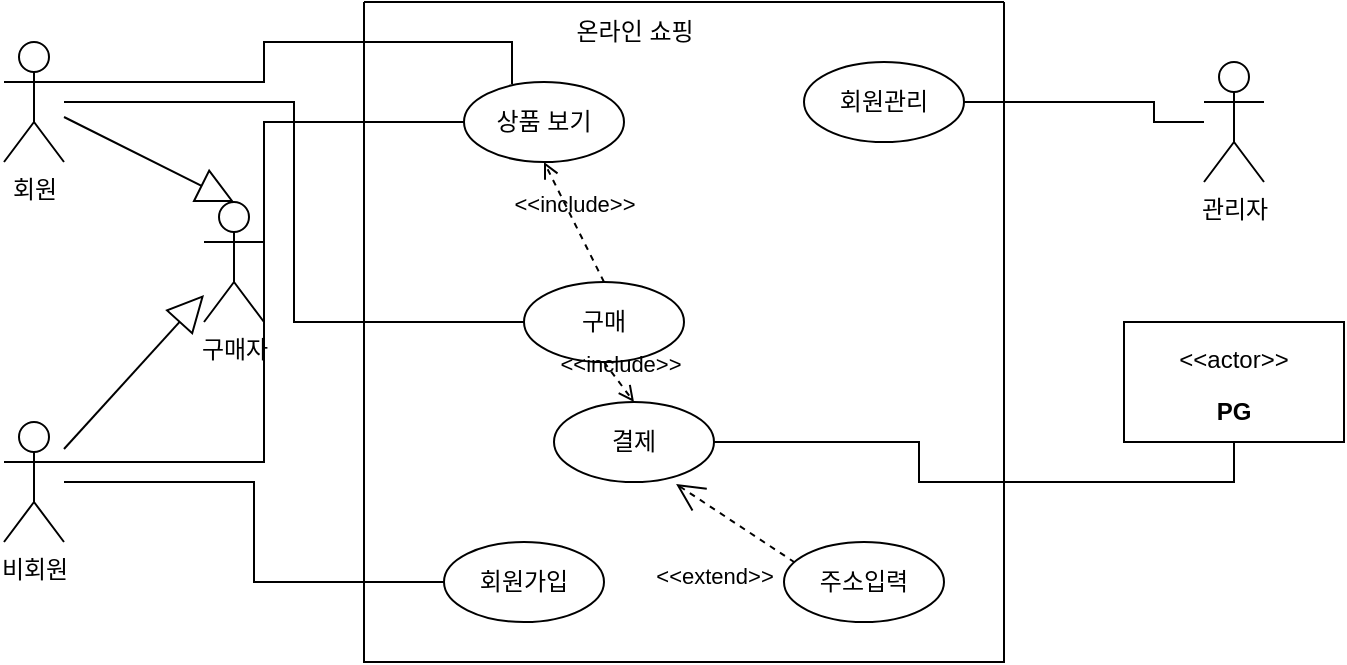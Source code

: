 <mxfile version="24.2.1" type="github">
  <diagram name="Page-1" id="tACjYJwBTR3cCrOr_bKR">
    <mxGraphModel dx="1602" dy="795" grid="1" gridSize="10" guides="1" tooltips="1" connect="1" arrows="1" fold="1" page="1" pageScale="1" pageWidth="850" pageHeight="1100" math="0" shadow="0">
      <root>
        <mxCell id="0" />
        <mxCell id="1" parent="0" />
        <mxCell id="cPz8cNLMORRyYwhykM51-1" value="" style="edgeStyle=orthogonalEdgeStyle;rounded=0;orthogonalLoop=1;jettySize=auto;html=1;curved=0;strokeColor=default;jumpStyle=none;strokeWidth=1;endArrow=none;endFill=0;exitX=1;exitY=0.5;exitDx=0;exitDy=0;entryX=0.5;entryY=1;entryDx=0;entryDy=0;" edge="1" parent="1" source="cPz8cNLMORRyYwhykM51-12" target="cPz8cNLMORRyYwhykM51-18">
          <mxGeometry relative="1" as="geometry">
            <mxPoint x="640" y="329.74" as="sourcePoint" />
            <mxPoint x="620" y="377" as="targetPoint" />
          </mxGeometry>
        </mxCell>
        <mxCell id="cPz8cNLMORRyYwhykM51-2" value="구매자" style="shape=umlActor;verticalLabelPosition=bottom;verticalAlign=top;html=1;outlineConnect=0;" vertex="1" parent="1">
          <mxGeometry x="190" y="280" width="30" height="60" as="geometry" />
        </mxCell>
        <mxCell id="cPz8cNLMORRyYwhykM51-4" value="회원" style="shape=umlActor;verticalLabelPosition=bottom;verticalAlign=top;html=1;outlineConnect=0;" vertex="1" parent="1">
          <mxGeometry x="90" y="200" width="30" height="60" as="geometry" />
        </mxCell>
        <mxCell id="cPz8cNLMORRyYwhykM51-5" value="비회원" style="shape=umlActor;verticalLabelPosition=bottom;verticalAlign=top;html=1;outlineConnect=0;" vertex="1" parent="1">
          <mxGeometry x="90" y="390" width="30" height="60" as="geometry" />
        </mxCell>
        <mxCell id="cPz8cNLMORRyYwhykM51-6" value="&lt;div&gt;관리자&lt;/div&gt;&lt;div&gt;&lt;br&gt;&lt;/div&gt;" style="shape=umlActor;verticalLabelPosition=bottom;verticalAlign=top;html=1;outlineConnect=0;" vertex="1" parent="1">
          <mxGeometry x="690" y="210" width="30" height="60" as="geometry" />
        </mxCell>
        <mxCell id="cPz8cNLMORRyYwhykM51-11" value="구매" style="ellipse;whiteSpace=wrap;html=1;" vertex="1" parent="1">
          <mxGeometry x="350" y="320" width="80" height="40" as="geometry" />
        </mxCell>
        <mxCell id="cPz8cNLMORRyYwhykM51-15" value="회원관리" style="ellipse;whiteSpace=wrap;html=1;" vertex="1" parent="1">
          <mxGeometry x="490" y="210" width="80" height="40" as="geometry" />
        </mxCell>
        <mxCell id="cPz8cNLMORRyYwhykM51-18" value="&lt;p&gt;&amp;lt;&amp;lt;actor&amp;gt;&amp;gt;&lt;b&gt;&lt;br&gt;&lt;/b&gt;&lt;/p&gt;&lt;p&gt;&lt;b&gt;PG&lt;/b&gt;&lt;br&gt;&lt;/p&gt;" style="shape=rect;html=1;overflow=fill;whiteSpace=wrap;align=center;" vertex="1" parent="1">
          <mxGeometry x="650" y="340" width="110" height="60" as="geometry" />
        </mxCell>
        <mxCell id="cPz8cNLMORRyYwhykM51-20" value="" style="swimlane;startSize=0;" vertex="1" parent="1">
          <mxGeometry x="270" y="180" width="320" height="330" as="geometry" />
        </mxCell>
        <mxCell id="cPz8cNLMORRyYwhykM51-21" value="온라인 쇼핑" style="text;html=1;align=center;verticalAlign=middle;resizable=0;points=[];autosize=1;strokeColor=none;fillColor=none;" vertex="1" parent="cPz8cNLMORRyYwhykM51-20">
          <mxGeometry x="95" width="80" height="30" as="geometry" />
        </mxCell>
        <mxCell id="cPz8cNLMORRyYwhykM51-14" value="회원가입" style="ellipse;whiteSpace=wrap;html=1;" vertex="1" parent="cPz8cNLMORRyYwhykM51-20">
          <mxGeometry x="40" y="270" width="80" height="40" as="geometry" />
        </mxCell>
        <mxCell id="cPz8cNLMORRyYwhykM51-13" value="&lt;div&gt;주소입력&lt;/div&gt;" style="ellipse;whiteSpace=wrap;html=1;" vertex="1" parent="cPz8cNLMORRyYwhykM51-20">
          <mxGeometry x="210" y="270" width="80" height="40" as="geometry" />
        </mxCell>
        <mxCell id="cPz8cNLMORRyYwhykM51-12" value="결제" style="ellipse;whiteSpace=wrap;html=1;" vertex="1" parent="cPz8cNLMORRyYwhykM51-20">
          <mxGeometry x="95" y="200" width="80" height="40" as="geometry" />
        </mxCell>
        <mxCell id="cPz8cNLMORRyYwhykM51-34" value="&amp;lt;&amp;lt;extend&amp;gt;&amp;gt;" style="edgeStyle=none;html=1;startArrow=open;endArrow=none;startSize=12;verticalAlign=bottom;dashed=1;labelBackgroundColor=none;rounded=0;entryX=0.063;entryY=0.25;entryDx=0;entryDy=0;entryPerimeter=0;exitX=0.763;exitY=1.025;exitDx=0;exitDy=0;exitPerimeter=0;" edge="1" parent="cPz8cNLMORRyYwhykM51-20" source="cPz8cNLMORRyYwhykM51-12" target="cPz8cNLMORRyYwhykM51-13">
          <mxGeometry x="0.301" y="-36" width="160" relative="1" as="geometry">
            <mxPoint x="70" y="170" as="sourcePoint" />
            <mxPoint x="230" y="170" as="targetPoint" />
            <mxPoint as="offset" />
          </mxGeometry>
        </mxCell>
        <mxCell id="cPz8cNLMORRyYwhykM51-7" value="상품 보기" style="ellipse;whiteSpace=wrap;html=1;" vertex="1" parent="cPz8cNLMORRyYwhykM51-20">
          <mxGeometry x="50" y="40" width="80" height="40" as="geometry" />
        </mxCell>
        <mxCell id="cPz8cNLMORRyYwhykM51-23" value="" style="edgeStyle=orthogonalEdgeStyle;rounded=0;orthogonalLoop=1;jettySize=auto;html=1;curved=0;strokeColor=default;jumpStyle=none;strokeWidth=1;endArrow=none;endFill=0;exitX=1;exitY=0.5;exitDx=0;exitDy=0;" edge="1" parent="1" source="cPz8cNLMORRyYwhykM51-15" target="cPz8cNLMORRyYwhykM51-6">
          <mxGeometry relative="1" as="geometry">
            <mxPoint x="410" y="400" as="sourcePoint" />
            <mxPoint x="480" y="310" as="targetPoint" />
            <Array as="points">
              <mxPoint x="665" y="230" />
              <mxPoint x="665" y="240" />
            </Array>
          </mxGeometry>
        </mxCell>
        <mxCell id="cPz8cNLMORRyYwhykM51-31" value="" style="edgeStyle=orthogonalEdgeStyle;rounded=0;orthogonalLoop=1;jettySize=auto;html=1;curved=0;strokeColor=default;jumpStyle=none;strokeWidth=1;endArrow=none;endFill=0;entryX=0;entryY=0.5;entryDx=0;entryDy=0;" edge="1" parent="1" source="cPz8cNLMORRyYwhykM51-5" target="cPz8cNLMORRyYwhykM51-14">
          <mxGeometry relative="1" as="geometry">
            <mxPoint x="240" y="420" as="sourcePoint" />
            <mxPoint x="249.75" y="410" as="targetPoint" />
          </mxGeometry>
        </mxCell>
        <mxCell id="cPz8cNLMORRyYwhykM51-33" value="" style="edgeStyle=orthogonalEdgeStyle;rounded=0;orthogonalLoop=1;jettySize=auto;html=1;curved=0;strokeColor=default;jumpStyle=none;strokeWidth=1;endArrow=none;endFill=0;entryX=0;entryY=0.5;entryDx=0;entryDy=0;exitX=1;exitY=0.333;exitDx=0;exitDy=0;exitPerimeter=0;" edge="1" parent="1" source="cPz8cNLMORRyYwhykM51-5" target="cPz8cNLMORRyYwhykM51-7">
          <mxGeometry relative="1" as="geometry">
            <mxPoint x="410" y="400" as="sourcePoint" />
            <mxPoint x="480" y="310" as="targetPoint" />
          </mxGeometry>
        </mxCell>
        <mxCell id="cPz8cNLMORRyYwhykM51-39" value="&amp;lt;&amp;lt;include&amp;gt;&amp;gt;" style="html=1;verticalAlign=bottom;labelBackgroundColor=none;endArrow=open;endFill=0;dashed=1;rounded=0;entryX=0.5;entryY=1;entryDx=0;entryDy=0;exitX=0.5;exitY=0;exitDx=0;exitDy=0;" edge="1" parent="1" source="cPz8cNLMORRyYwhykM51-11" target="cPz8cNLMORRyYwhykM51-7">
          <mxGeometry width="160" relative="1" as="geometry">
            <mxPoint x="370" y="350" as="sourcePoint" />
            <mxPoint x="530" y="350" as="targetPoint" />
          </mxGeometry>
        </mxCell>
        <mxCell id="cPz8cNLMORRyYwhykM51-40" value="&amp;lt;&amp;lt;include&amp;gt;&amp;gt;" style="html=1;verticalAlign=bottom;labelBackgroundColor=none;endArrow=open;endFill=0;dashed=1;rounded=0;entryX=0.5;entryY=0;entryDx=0;entryDy=0;exitX=0.5;exitY=1;exitDx=0;exitDy=0;" edge="1" parent="1" source="cPz8cNLMORRyYwhykM51-11" target="cPz8cNLMORRyYwhykM51-12">
          <mxGeometry width="160" relative="1" as="geometry">
            <mxPoint x="400" y="330" as="sourcePoint" />
            <mxPoint x="400" y="300" as="targetPoint" />
          </mxGeometry>
        </mxCell>
        <mxCell id="cPz8cNLMORRyYwhykM51-27" value="" style="edgeStyle=orthogonalEdgeStyle;rounded=0;orthogonalLoop=1;jettySize=auto;html=1;curved=0;strokeColor=default;jumpStyle=none;strokeWidth=1;endArrow=none;endFill=0;entryX=0.3;entryY=0.025;entryDx=0;entryDy=0;entryPerimeter=0;exitX=1;exitY=0.333;exitDx=0;exitDy=0;exitPerimeter=0;" edge="1" parent="1" source="cPz8cNLMORRyYwhykM51-4" target="cPz8cNLMORRyYwhykM51-7">
          <mxGeometry relative="1" as="geometry">
            <mxPoint x="210" y="220" as="sourcePoint" />
            <mxPoint x="330" y="260" as="targetPoint" />
          </mxGeometry>
        </mxCell>
        <mxCell id="cPz8cNLMORRyYwhykM51-41" value="" style="edgeStyle=orthogonalEdgeStyle;rounded=0;orthogonalLoop=1;jettySize=auto;html=1;curved=0;strokeColor=default;jumpStyle=none;strokeWidth=1;endArrow=none;endFill=0;entryX=0;entryY=0.5;entryDx=0;entryDy=0;" edge="1" parent="1" source="cPz8cNLMORRyYwhykM51-4" target="cPz8cNLMORRyYwhykM51-11">
          <mxGeometry relative="1" as="geometry">
            <mxPoint x="410" y="400" as="sourcePoint" />
            <mxPoint x="480" y="310" as="targetPoint" />
          </mxGeometry>
        </mxCell>
        <mxCell id="cPz8cNLMORRyYwhykM51-42" value="" style="endArrow=block;endSize=16;endFill=0;html=1;rounded=0;" edge="1" parent="1" source="cPz8cNLMORRyYwhykM51-5" target="cPz8cNLMORRyYwhykM51-2">
          <mxGeometry width="160" relative="1" as="geometry">
            <mxPoint x="85" y="520" as="sourcePoint" />
            <mxPoint x="245" y="520" as="targetPoint" />
          </mxGeometry>
        </mxCell>
        <mxCell id="cPz8cNLMORRyYwhykM51-44" value="" style="endArrow=block;endSize=16;endFill=0;html=1;rounded=0;entryX=0.5;entryY=0;entryDx=0;entryDy=0;entryPerimeter=0;" edge="1" parent="1" source="cPz8cNLMORRyYwhykM51-4" target="cPz8cNLMORRyYwhykM51-2">
          <mxGeometry width="160" relative="1" as="geometry">
            <mxPoint x="160" y="458" as="sourcePoint" />
            <mxPoint x="80" y="342" as="targetPoint" />
          </mxGeometry>
        </mxCell>
      </root>
    </mxGraphModel>
  </diagram>
</mxfile>
